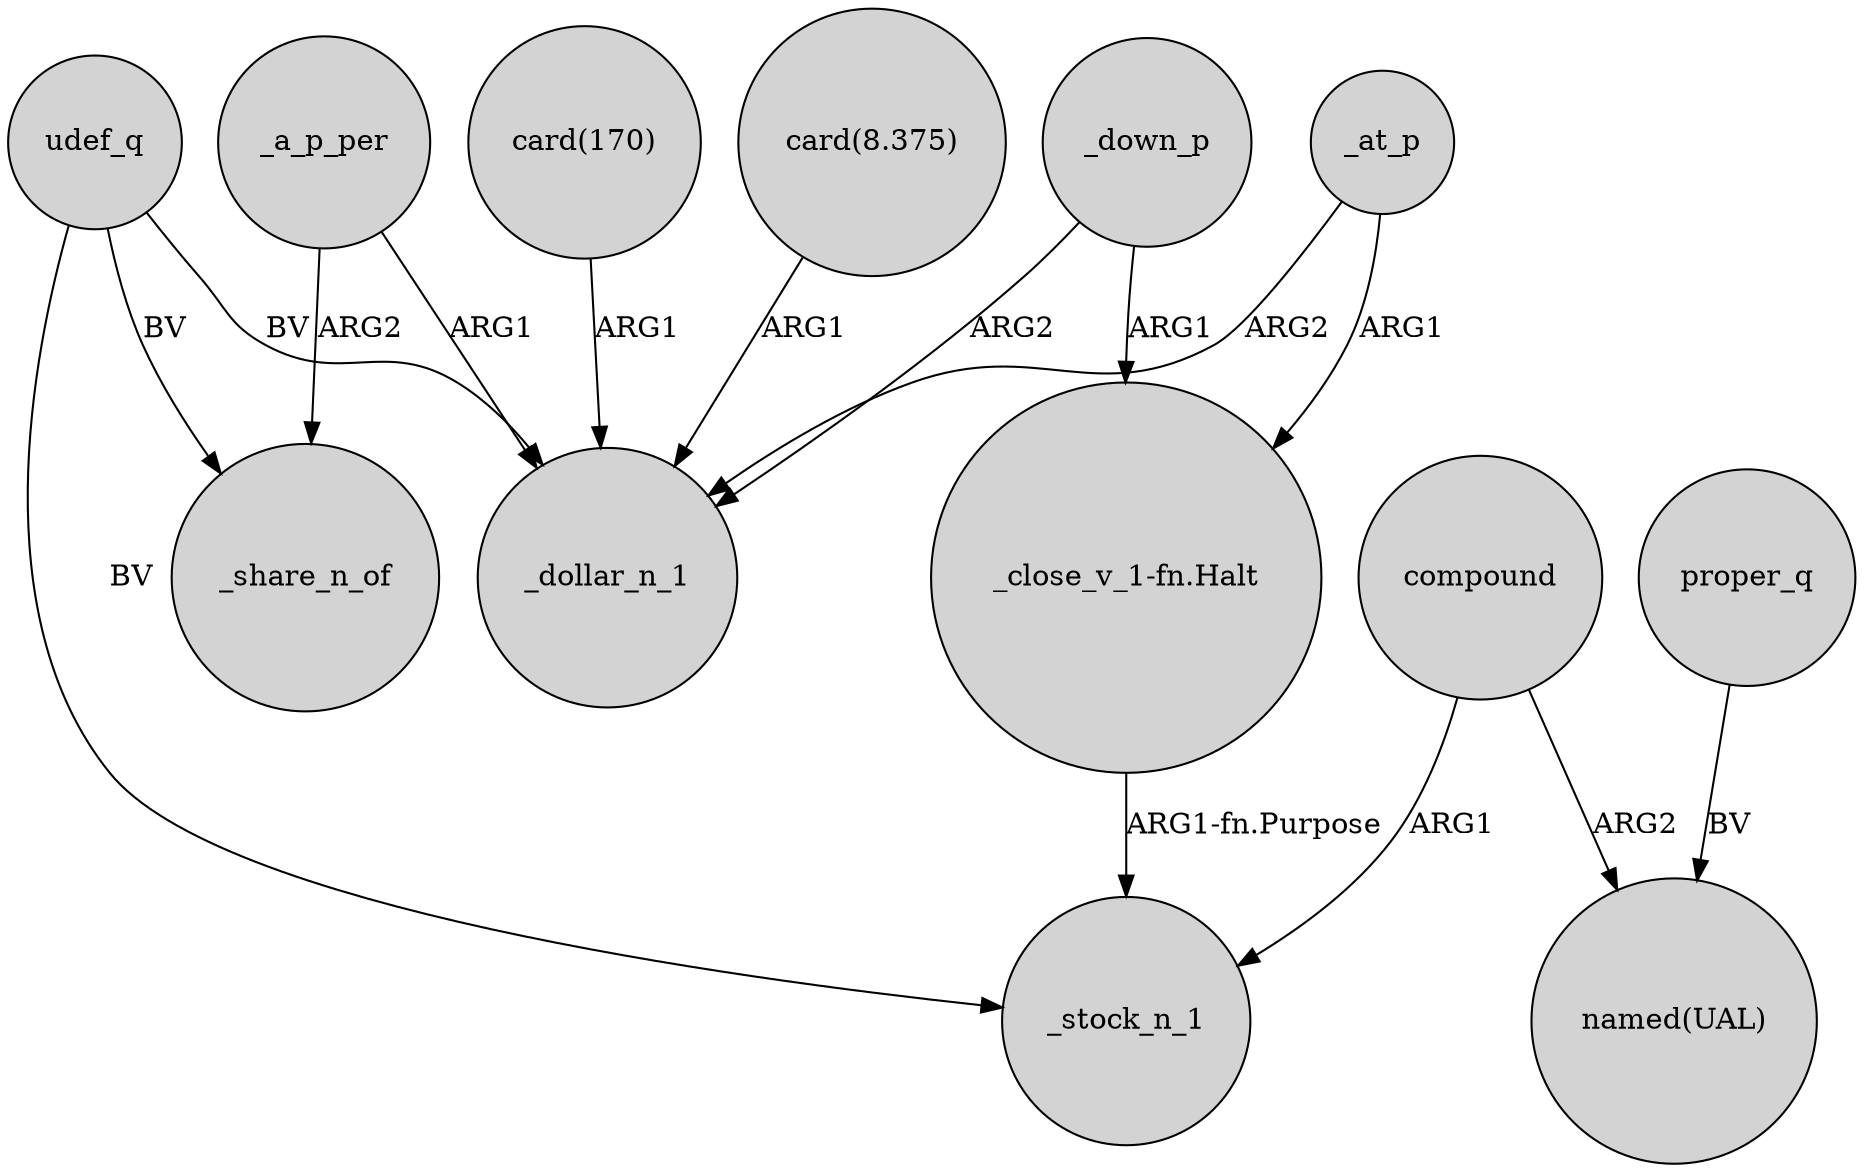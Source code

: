 digraph {
	node [shape=circle style=filled]
	_a_p_per -> _share_n_of [label=ARG2]
	"card(170)" -> _dollar_n_1 [label=ARG1]
	udef_q -> _share_n_of [label=BV]
	_at_p -> "_close_v_1-fn.Halt" [label=ARG1]
	udef_q -> _dollar_n_1 [label=BV]
	_down_p -> "_close_v_1-fn.Halt" [label=ARG1]
	compound -> _stock_n_1 [label=ARG1]
	"_close_v_1-fn.Halt" -> _stock_n_1 [label="ARG1-fn.Purpose"]
	"card(8.375)" -> _dollar_n_1 [label=ARG1]
	proper_q -> "named(UAL)" [label=BV]
	_down_p -> _dollar_n_1 [label=ARG2]
	_a_p_per -> _dollar_n_1 [label=ARG1]
	udef_q -> _stock_n_1 [label=BV]
	_at_p -> _dollar_n_1 [label=ARG2]
	compound -> "named(UAL)" [label=ARG2]
}

